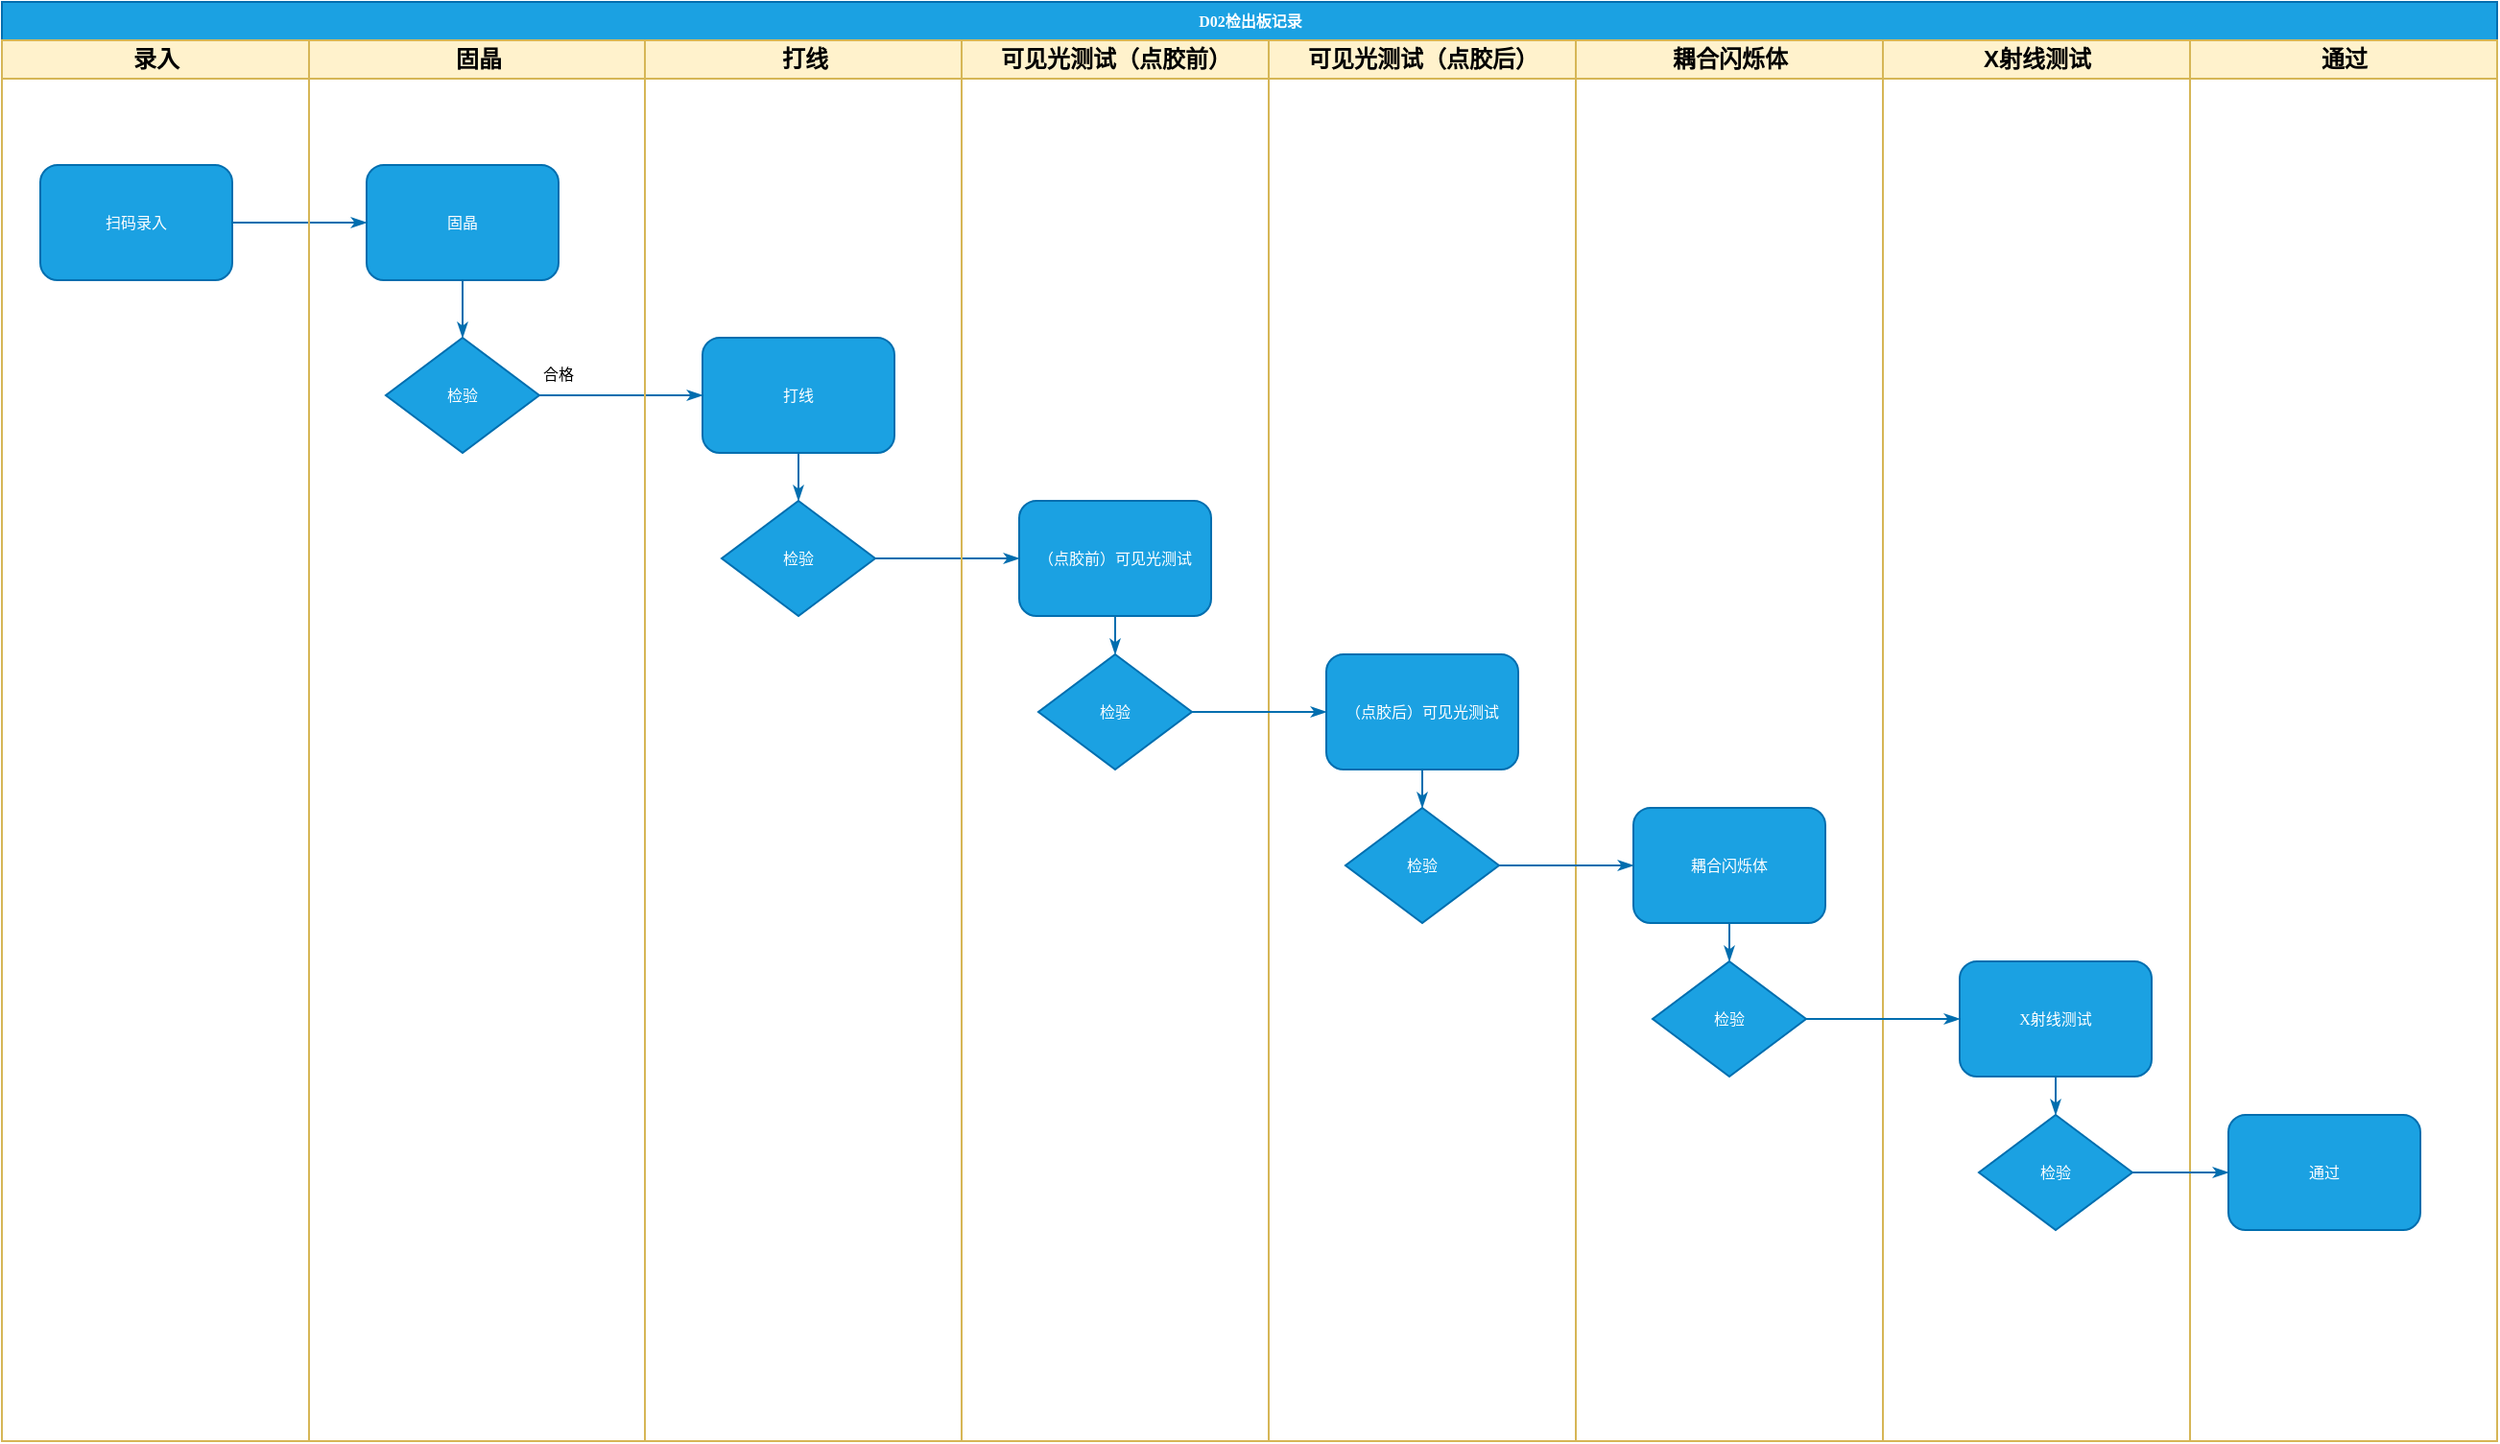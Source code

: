 <mxfile version="10.9.8" type="github"><diagram name="Page-1" id="74e2e168-ea6b-b213-b513-2b3c1d86103e"><mxGraphModel dx="1822" dy="1065" grid="1" gridSize="10" guides="1" tooltips="1" connect="1" arrows="1" fold="1" page="0" pageScale="1" pageWidth="1100" pageHeight="850" background="#ffffff" math="0" shadow="0"><root><mxCell id="0"/><mxCell id="1" parent="0"/><mxCell id="77e6c97f196da883-1" value="D02检出板记录" style="swimlane;html=1;childLayout=stackLayout;startSize=20;rounded=0;shadow=0;labelBackgroundColor=none;strokeColor=#006EAF;strokeWidth=1;fillColor=#1ba1e2;fontFamily=Verdana;fontSize=8;fontColor=#ffffff;align=center;" parent="1" vertex="1"><mxGeometry x="-120" y="-40" width="1300" height="750" as="geometry"/></mxCell><mxCell id="77e6c97f196da883-2" value="录入" style="swimlane;html=1;startSize=20;fillColor=#fff2cc;strokeColor=#d6b656;" parent="77e6c97f196da883-1" vertex="1"><mxGeometry y="20" width="160" height="730" as="geometry"/></mxCell><mxCell id="77e6c97f196da883-8" value="扫码录入" style="rounded=1;whiteSpace=wrap;html=1;shadow=0;labelBackgroundColor=none;strokeColor=#006EAF;strokeWidth=1;fillColor=#1ba1e2;fontFamily=Verdana;fontSize=8;fontColor=#ffffff;align=center;" parent="77e6c97f196da883-2" vertex="1"><mxGeometry x="20" y="65" width="100" height="60" as="geometry"/></mxCell><mxCell id="77e6c97f196da883-26" style="edgeStyle=orthogonalEdgeStyle;rounded=1;html=1;labelBackgroundColor=none;startArrow=none;startFill=0;startSize=5;endArrow=classicThin;endFill=1;endSize=5;jettySize=auto;orthogonalLoop=1;strokeColor=#006EAF;strokeWidth=1;fontFamily=Verdana;fontSize=8;fontColor=#000000;fillColor=#1ba1e2;" parent="77e6c97f196da883-1" source="77e6c97f196da883-8" target="77e6c97f196da883-11" edge="1"><mxGeometry relative="1" as="geometry"/></mxCell><mxCell id="77e6c97f196da883-28" style="edgeStyle=orthogonalEdgeStyle;rounded=1;html=1;labelBackgroundColor=none;startArrow=none;startFill=0;startSize=5;endArrow=classicThin;endFill=1;endSize=5;jettySize=auto;orthogonalLoop=1;strokeColor=#006EAF;strokeWidth=1;fontFamily=Verdana;fontSize=8;fontColor=#000000;fillColor=#1ba1e2;exitX=1;exitY=0.5;exitDx=0;exitDy=0;" parent="77e6c97f196da883-1" source="1EYj50Yx6I4H_2WvWwof-53" target="77e6c97f196da883-12" edge="1"><mxGeometry relative="1" as="geometry"><mxPoint x="290" y="220" as="sourcePoint"/></mxGeometry></mxCell><mxCell id="77e6c97f196da883-33" style="edgeStyle=orthogonalEdgeStyle;rounded=1;html=1;labelBackgroundColor=none;startArrow=none;startFill=0;startSize=5;endArrow=classicThin;endFill=1;endSize=5;jettySize=auto;orthogonalLoop=1;strokeColor=#006EAF;strokeWidth=1;fontFamily=Verdana;fontSize=8;fontColor=#000000;fillColor=#1ba1e2;" parent="77e6c97f196da883-1" source="77e6c97f196da883-13" target="77e6c97f196da883-15" edge="1"><mxGeometry relative="1" as="geometry"/></mxCell><mxCell id="77e6c97f196da883-3" value="固晶" style="swimlane;html=1;startSize=20;fillColor=#fff2cc;strokeColor=#d6b656;" parent="77e6c97f196da883-1" vertex="1"><mxGeometry x="160" y="20" width="175" height="730" as="geometry"/></mxCell><mxCell id="1EYj50Yx6I4H_2WvWwof-56" value="" style="edgeStyle=orthogonalEdgeStyle;orthogonalLoop=1;jettySize=auto;html=1;labelBackgroundColor=none;startFill=0;startSize=5;endArrow=classicThin;endFill=1;endSize=5;strokeColor=#006EAF;strokeWidth=1;fillColor=#1ba1e2;fontFamily=Verdana;fontSize=8;" edge="1" parent="77e6c97f196da883-3" source="77e6c97f196da883-11" target="1EYj50Yx6I4H_2WvWwof-53"><mxGeometry relative="1" as="geometry"/></mxCell><mxCell id="77e6c97f196da883-11" value="固晶" style="rounded=1;whiteSpace=wrap;html=1;shadow=0;labelBackgroundColor=none;strokeColor=#006EAF;strokeWidth=1;fillColor=#1ba1e2;fontFamily=Verdana;fontSize=8;fontColor=#ffffff;align=center;" parent="77e6c97f196da883-3" vertex="1"><mxGeometry x="30" y="65" width="100" height="60" as="geometry"/></mxCell><mxCell id="1EYj50Yx6I4H_2WvWwof-53" value="检验" style="rhombus;whiteSpace=wrap;html=1;rounded=0;shadow=0;labelBackgroundColor=none;strokeColor=#006EAF;strokeWidth=1;fillColor=#1ba1e2;fontFamily=Verdana;fontSize=8;fontColor=#ffffff;align=center;" vertex="1" parent="77e6c97f196da883-3"><mxGeometry x="40" y="155" width="80" height="60" as="geometry"/></mxCell><mxCell id="1EYj50Yx6I4H_2WvWwof-57" value="合格" style="text;html=1;resizable=0;points=[];autosize=1;align=left;verticalAlign=top;spacingTop=-4;fontSize=8;fontFamily=Verdana;" vertex="1" parent="77e6c97f196da883-3"><mxGeometry x="120" y="167" width="40" height="10" as="geometry"/></mxCell><mxCell id="77e6c97f196da883-4" value="打线" style="swimlane;html=1;startSize=20;fillColor=#fff2cc;strokeColor=#d6b656;" parent="77e6c97f196da883-1" vertex="1"><mxGeometry x="335" y="20" width="165" height="730" as="geometry"/></mxCell><mxCell id="77e6c97f196da883-12" value="打线" style="rounded=1;whiteSpace=wrap;html=1;shadow=0;labelBackgroundColor=none;strokeColor=#006EAF;strokeWidth=1;fillColor=#1ba1e2;fontFamily=Verdana;fontSize=8;fontColor=#ffffff;align=center;" parent="77e6c97f196da883-4" vertex="1"><mxGeometry x="30" y="155" width="100" height="60" as="geometry"/></mxCell><mxCell id="77e6c97f196da883-13" value="检验" style="rhombus;whiteSpace=wrap;html=1;rounded=0;shadow=0;labelBackgroundColor=none;strokeColor=#006EAF;strokeWidth=1;fillColor=#1ba1e2;fontFamily=Verdana;fontSize=8;fontColor=#ffffff;align=center;" parent="77e6c97f196da883-4" vertex="1"><mxGeometry x="40" y="240" width="80" height="60" as="geometry"/></mxCell><mxCell id="77e6c97f196da883-29" style="edgeStyle=orthogonalEdgeStyle;rounded=1;html=1;labelBackgroundColor=none;startArrow=none;startFill=0;startSize=5;endArrow=classicThin;endFill=1;endSize=5;jettySize=auto;orthogonalLoop=1;strokeColor=#006EAF;strokeWidth=1;fontFamily=Verdana;fontSize=8;fontColor=#000000;fillColor=#1ba1e2;" parent="77e6c97f196da883-4" source="77e6c97f196da883-12" target="77e6c97f196da883-13" edge="1"><mxGeometry relative="1" as="geometry"/></mxCell><mxCell id="77e6c97f196da883-5" value="可见光测试（点胶前）" style="swimlane;html=1;startSize=20;fillColor=#fff2cc;strokeColor=#d6b656;" parent="77e6c97f196da883-1" vertex="1"><mxGeometry x="500" y="20" width="160" height="730" as="geometry"/></mxCell><mxCell id="77e6c97f196da883-15" value="（点胶前）可见光测试" style="rounded=1;whiteSpace=wrap;html=1;shadow=0;labelBackgroundColor=none;strokeColor=#006EAF;strokeWidth=1;fillColor=#1ba1e2;fontFamily=Verdana;fontSize=8;fontColor=#ffffff;align=center;" parent="77e6c97f196da883-5" vertex="1"><mxGeometry x="30" y="240" width="100" height="60" as="geometry"/></mxCell><mxCell id="77e6c97f196da883-16" value="检验" style="rhombus;whiteSpace=wrap;html=1;rounded=0;shadow=0;labelBackgroundColor=none;strokeColor=#006EAF;strokeWidth=1;fillColor=#1ba1e2;fontFamily=Verdana;fontSize=8;fontColor=#ffffff;align=center;" parent="77e6c97f196da883-5" vertex="1"><mxGeometry x="40" y="320" width="80" height="60" as="geometry"/></mxCell><mxCell id="77e6c97f196da883-34" style="edgeStyle=orthogonalEdgeStyle;rounded=1;html=1;labelBackgroundColor=none;startArrow=none;startFill=0;startSize=5;endArrow=classicThin;endFill=1;endSize=5;jettySize=auto;orthogonalLoop=1;strokeColor=#006EAF;strokeWidth=1;fontFamily=Verdana;fontSize=8;fontColor=#000000;fillColor=#1ba1e2;" parent="77e6c97f196da883-5" source="77e6c97f196da883-15" target="77e6c97f196da883-16" edge="1"><mxGeometry relative="1" as="geometry"/></mxCell><mxCell id="77e6c97f196da883-6" value="可见光测试（点胶后）" style="swimlane;html=1;startSize=20;fillColor=#fff2cc;strokeColor=#d6b656;" parent="77e6c97f196da883-1" vertex="1"><mxGeometry x="660" y="20" width="160" height="730" as="geometry"/></mxCell><mxCell id="1EYj50Yx6I4H_2WvWwof-62" style="edgeStyle=orthogonalEdgeStyle;orthogonalLoop=1;jettySize=auto;html=1;exitX=0.5;exitY=1;exitDx=0;exitDy=0;labelBackgroundColor=none;startFill=0;startSize=5;endArrow=classicThin;endFill=1;endSize=5;strokeColor=#006EAF;strokeWidth=1;fillColor=#1ba1e2;fontFamily=Verdana;fontSize=8;" edge="1" parent="77e6c97f196da883-6" source="77e6c97f196da883-17" target="1EYj50Yx6I4H_2WvWwof-61"><mxGeometry relative="1" as="geometry"/></mxCell><mxCell id="77e6c97f196da883-17" value="（点胶后）可见光测试" style="rounded=1;whiteSpace=wrap;html=1;shadow=0;labelBackgroundColor=none;strokeColor=#006EAF;strokeWidth=1;fillColor=#1ba1e2;fontFamily=Verdana;fontSize=8;fontColor=#ffffff;align=center;" parent="77e6c97f196da883-6" vertex="1"><mxGeometry x="30" y="320" width="100" height="60" as="geometry"/></mxCell><mxCell id="1EYj50Yx6I4H_2WvWwof-61" value="检验" style="rhombus;whiteSpace=wrap;html=1;rounded=0;shadow=0;labelBackgroundColor=none;strokeColor=#006EAF;strokeWidth=1;fillColor=#1ba1e2;fontFamily=Verdana;fontSize=8;fontColor=#ffffff;align=center;" vertex="1" parent="77e6c97f196da883-6"><mxGeometry x="40" y="400" width="80" height="60" as="geometry"/></mxCell><mxCell id="77e6c97f196da883-7" value="耦合闪烁体" style="swimlane;html=1;startSize=20;fillColor=#fff2cc;strokeColor=#d6b656;" parent="77e6c97f196da883-1" vertex="1"><mxGeometry x="820" y="20" width="160" height="730" as="geometry"><mxRectangle x="800" y="20" width="90" height="730" as="alternateBounds"/></mxGeometry></mxCell><mxCell id="77e6c97f196da883-40" style="edgeStyle=orthogonalEdgeStyle;rounded=1;html=1;labelBackgroundColor=none;startArrow=none;startFill=0;startSize=5;endArrow=classicThin;endFill=1;endSize=5;jettySize=auto;orthogonalLoop=1;strokeColor=#006EAF;strokeWidth=1;fontFamily=Verdana;fontSize=8;fontColor=#000000;fillColor=#1ba1e2;" parent="77e6c97f196da883-7" edge="1"><mxGeometry relative="1" as="geometry"><mxPoint x="80" y="640" as="sourcePoint"/><mxPoint x="80" y="640" as="targetPoint"/></mxGeometry></mxCell><mxCell id="1EYj50Yx6I4H_2WvWwof-64" value="耦合闪烁体" style="rounded=1;whiteSpace=wrap;html=1;shadow=0;labelBackgroundColor=none;strokeColor=#006EAF;strokeWidth=1;fillColor=#1ba1e2;fontFamily=Verdana;fontSize=8;fontColor=#ffffff;align=center;" vertex="1" parent="77e6c97f196da883-7"><mxGeometry x="30" y="400" width="100" height="60" as="geometry"/></mxCell><mxCell id="1EYj50Yx6I4H_2WvWwof-65" value="检验" style="rhombus;whiteSpace=wrap;html=1;rounded=0;shadow=0;labelBackgroundColor=none;strokeColor=#006EAF;strokeWidth=1;fillColor=#1ba1e2;fontFamily=Verdana;fontSize=8;fontColor=#ffffff;align=center;" vertex="1" parent="77e6c97f196da883-7"><mxGeometry x="40" y="480" width="80" height="60" as="geometry"/></mxCell><mxCell id="1EYj50Yx6I4H_2WvWwof-63" style="edgeStyle=orthogonalEdgeStyle;orthogonalLoop=1;jettySize=auto;html=1;exitX=0.5;exitY=1;exitDx=0;exitDy=0;labelBackgroundColor=none;startFill=0;startSize=5;endArrow=classicThin;endFill=1;endSize=5;strokeColor=#006EAF;strokeWidth=1;fillColor=#1ba1e2;fontFamily=Verdana;fontSize=8;" edge="1" parent="77e6c97f196da883-7" source="1EYj50Yx6I4H_2WvWwof-64" target="1EYj50Yx6I4H_2WvWwof-65"><mxGeometry relative="1" as="geometry"/></mxCell><mxCell id="1EYj50Yx6I4H_2WvWwof-49" value="X射线测试" style="swimlane;html=1;startSize=20;fillColor=#fff2cc;strokeColor=#d6b656;" vertex="1" parent="77e6c97f196da883-1"><mxGeometry x="980" y="20" width="160" height="730" as="geometry"><mxRectangle x="800" y="20" width="90" height="730" as="alternateBounds"/></mxGeometry></mxCell><mxCell id="1EYj50Yx6I4H_2WvWwof-67" value="X射线测试" style="rounded=1;whiteSpace=wrap;html=1;shadow=0;labelBackgroundColor=none;strokeColor=#006EAF;strokeWidth=1;fillColor=#1ba1e2;fontFamily=Verdana;fontSize=8;fontColor=#ffffff;align=center;" vertex="1" parent="1EYj50Yx6I4H_2WvWwof-49"><mxGeometry x="40" y="480" width="100" height="60" as="geometry"/></mxCell><mxCell id="1EYj50Yx6I4H_2WvWwof-68" value="检验" style="rhombus;whiteSpace=wrap;html=1;rounded=0;shadow=0;labelBackgroundColor=none;strokeColor=#006EAF;strokeWidth=1;fillColor=#1ba1e2;fontFamily=Verdana;fontSize=8;fontColor=#ffffff;align=center;" vertex="1" parent="1EYj50Yx6I4H_2WvWwof-49"><mxGeometry x="50" y="560" width="80" height="60" as="geometry"/></mxCell><mxCell id="1EYj50Yx6I4H_2WvWwof-66" style="edgeStyle=orthogonalEdgeStyle;orthogonalLoop=1;jettySize=auto;html=1;exitX=0.5;exitY=1;exitDx=0;exitDy=0;labelBackgroundColor=none;startFill=0;startSize=5;endArrow=classicThin;endFill=1;endSize=5;strokeColor=#006EAF;strokeWidth=1;fillColor=#1ba1e2;fontFamily=Verdana;fontSize=8;" edge="1" parent="1EYj50Yx6I4H_2WvWwof-49" source="1EYj50Yx6I4H_2WvWwof-67" target="1EYj50Yx6I4H_2WvWwof-68"><mxGeometry relative="1" as="geometry"/></mxCell><mxCell id="1EYj50Yx6I4H_2WvWwof-58" value="通过" style="swimlane;html=1;startSize=20;fillColor=#fff2cc;strokeColor=#d6b656;" vertex="1" parent="77e6c97f196da883-1"><mxGeometry x="1140" y="20" width="160" height="730" as="geometry"><mxRectangle x="800" y="20" width="90" height="730" as="alternateBounds"/></mxGeometry></mxCell><mxCell id="1EYj50Yx6I4H_2WvWwof-59" value="通过" style="rounded=1;whiteSpace=wrap;html=1;shadow=0;labelBackgroundColor=none;strokeColor=#006EAF;strokeWidth=1;fillColor=#1ba1e2;fontFamily=Verdana;fontSize=8;fontColor=#ffffff;align=center;" vertex="1" parent="1EYj50Yx6I4H_2WvWwof-58"><mxGeometry x="20" y="560" width="100" height="60" as="geometry"/></mxCell><mxCell id="1EYj50Yx6I4H_2WvWwof-60" style="edgeStyle=orthogonalEdgeStyle;orthogonalLoop=1;jettySize=auto;html=1;exitX=1;exitY=0.5;exitDx=0;exitDy=0;entryX=0;entryY=0.5;entryDx=0;entryDy=0;labelBackgroundColor=none;startFill=0;startSize=5;endArrow=classicThin;endFill=1;endSize=5;strokeColor=#006EAF;strokeWidth=1;fillColor=#1ba1e2;fontFamily=Verdana;fontSize=8;" edge="1" parent="77e6c97f196da883-1" source="77e6c97f196da883-16" target="77e6c97f196da883-17"><mxGeometry relative="1" as="geometry"/></mxCell><mxCell id="1EYj50Yx6I4H_2WvWwof-69" style="edgeStyle=orthogonalEdgeStyle;orthogonalLoop=1;jettySize=auto;html=1;exitX=1;exitY=0.5;exitDx=0;exitDy=0;labelBackgroundColor=none;startFill=0;startSize=5;endArrow=classicThin;endFill=1;endSize=5;strokeColor=#006EAF;strokeWidth=1;fillColor=#1ba1e2;fontFamily=Verdana;fontSize=8;" edge="1" parent="77e6c97f196da883-1" source="1EYj50Yx6I4H_2WvWwof-61" target="1EYj50Yx6I4H_2WvWwof-64"><mxGeometry relative="1" as="geometry"/></mxCell><mxCell id="1EYj50Yx6I4H_2WvWwof-70" style="edgeStyle=orthogonalEdgeStyle;orthogonalLoop=1;jettySize=auto;html=1;exitX=1;exitY=0.5;exitDx=0;exitDy=0;entryX=0;entryY=0.5;entryDx=0;entryDy=0;labelBackgroundColor=none;startFill=0;startSize=5;endArrow=classicThin;endFill=1;endSize=5;strokeColor=#006EAF;strokeWidth=1;fillColor=#1ba1e2;fontFamily=Verdana;fontSize=8;" edge="1" parent="77e6c97f196da883-1" source="1EYj50Yx6I4H_2WvWwof-65" target="1EYj50Yx6I4H_2WvWwof-67"><mxGeometry relative="1" as="geometry"/></mxCell><mxCell id="1EYj50Yx6I4H_2WvWwof-71" style="edgeStyle=orthogonalEdgeStyle;orthogonalLoop=1;jettySize=auto;html=1;exitX=1;exitY=0.5;exitDx=0;exitDy=0;entryX=0;entryY=0.5;entryDx=0;entryDy=0;labelBackgroundColor=none;startFill=0;startSize=5;endArrow=classicThin;endFill=1;endSize=5;strokeColor=#006EAF;strokeWidth=1;fillColor=#1ba1e2;fontFamily=Verdana;fontSize=8;" edge="1" parent="77e6c97f196da883-1" source="1EYj50Yx6I4H_2WvWwof-68" target="1EYj50Yx6I4H_2WvWwof-59"><mxGeometry relative="1" as="geometry"/></mxCell></root></mxGraphModel></diagram></mxfile>